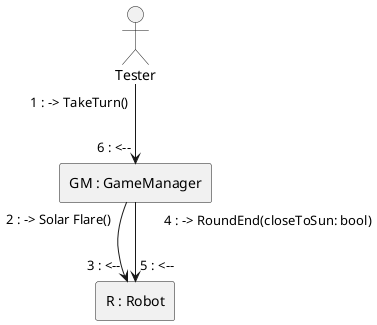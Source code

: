 @startuml
'autonumber "0:"
skinparam linestyle ortho

actor Tester

rectangle "GM : GameManager" as GM
rectangle "R : Robot" as R

Tester --> GM: "1 : -> TakeTurn()" "6 : <--"

GM --> R: "2 : -> Solar Flare()" "3 : <--"

GM --> R: "4 : -> RoundEnd(closeToSun: bool)" "5 : <--"


@enduml